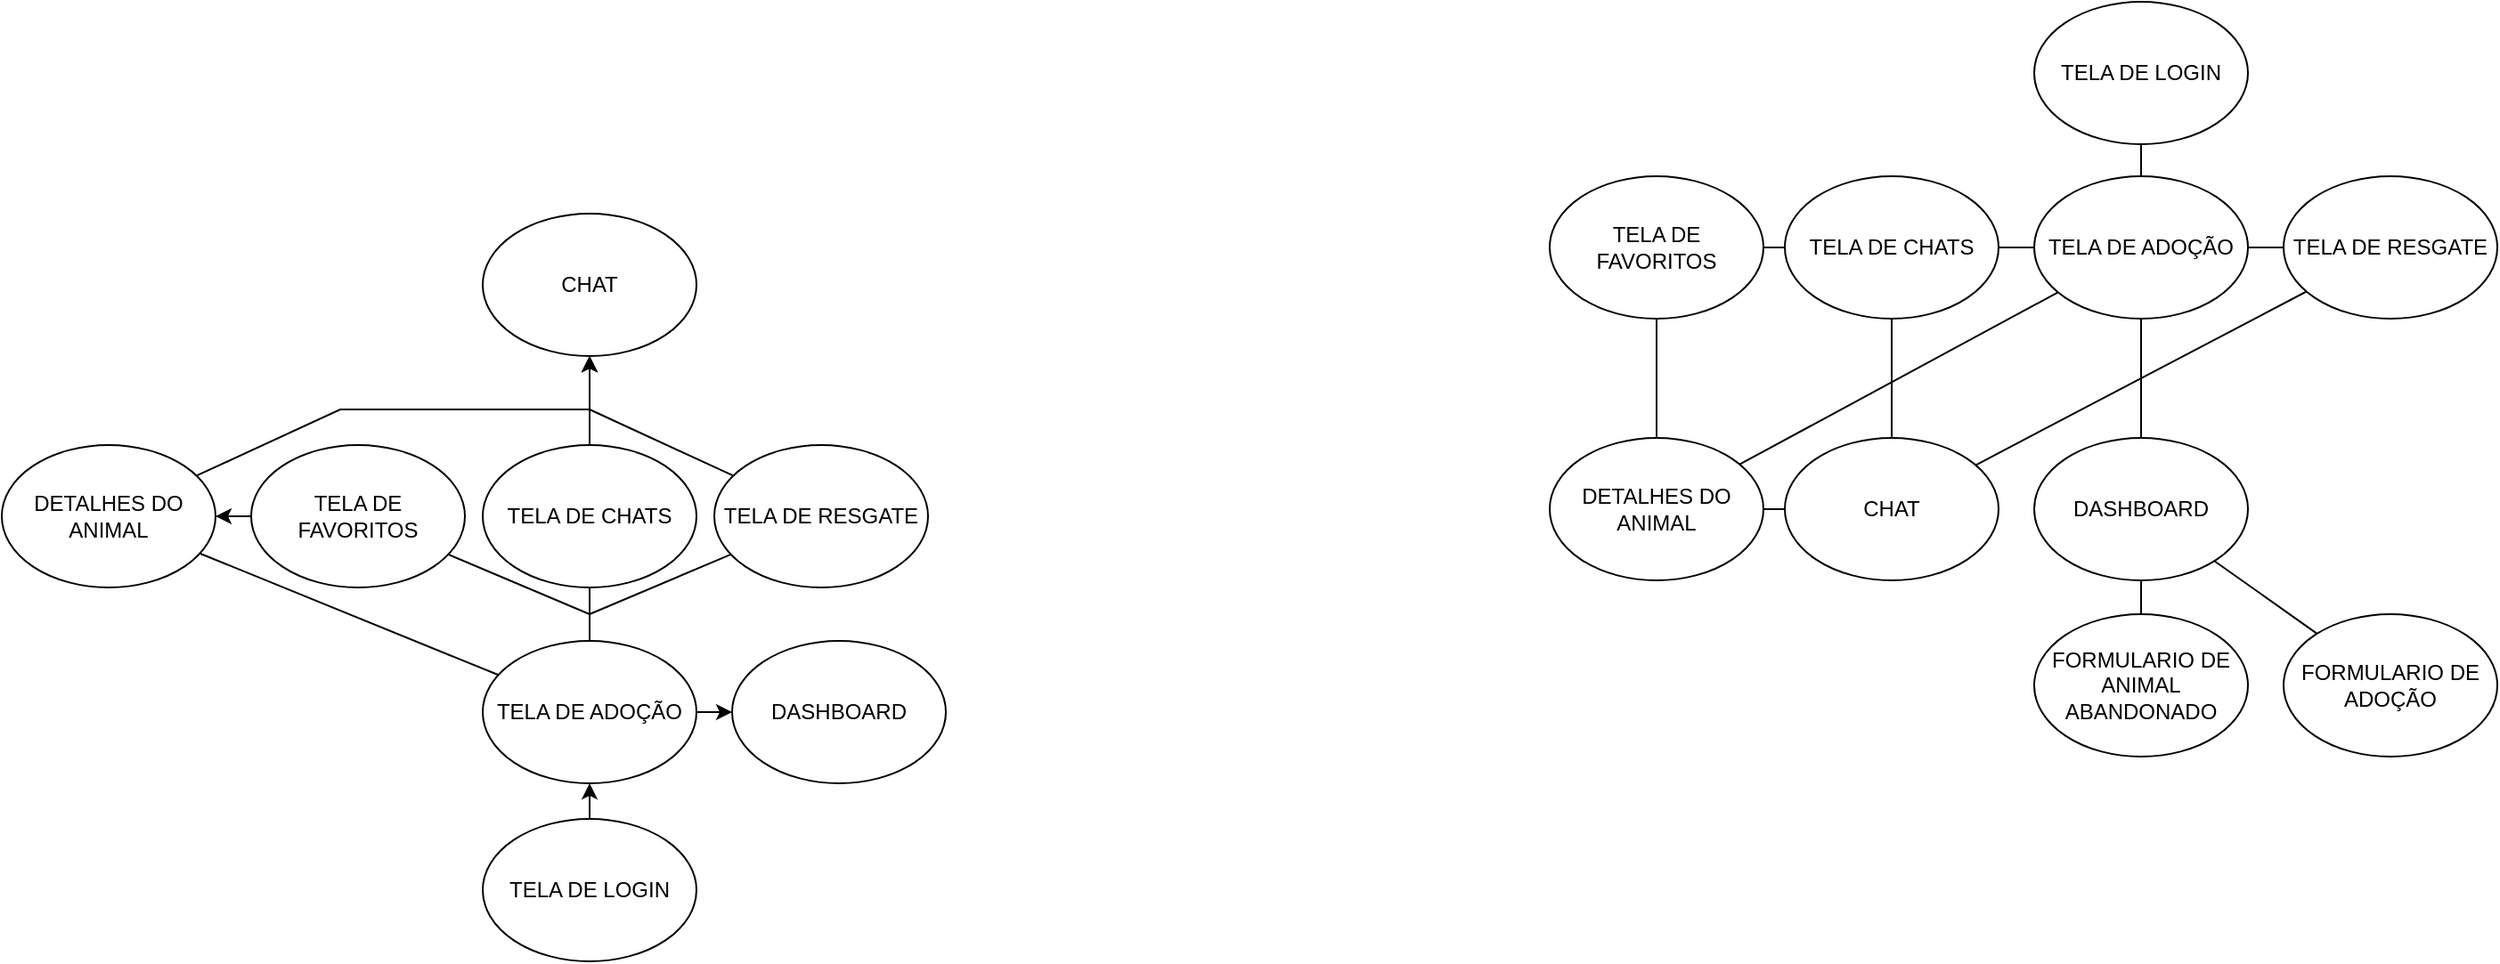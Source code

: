 <mxfile version="24.8.4">
  <diagram name="Página-1" id="TADYXIwHsEOs3EMiwrYN">
    <mxGraphModel dx="1500" dy="975" grid="0" gridSize="10" guides="1" tooltips="1" connect="1" arrows="1" fold="1" page="0" pageScale="1" pageWidth="1169" pageHeight="1654" math="0" shadow="0">
      <root>
        <mxCell id="0" />
        <mxCell id="1" parent="0" />
        <mxCell id="gA5XVCeRnem1YT8hVIMz-1" value="TELA DE LOGIN" style="ellipse;whiteSpace=wrap;html=1;" parent="1" vertex="1">
          <mxGeometry x="123" y="282" width="120" height="80" as="geometry" />
        </mxCell>
        <mxCell id="gA5XVCeRnem1YT8hVIMz-3" value="TELA DE ADOÇÃO" style="ellipse;whiteSpace=wrap;html=1;" parent="1" vertex="1">
          <mxGeometry x="123" y="182" width="120" height="80" as="geometry" />
        </mxCell>
        <mxCell id="gA5XVCeRnem1YT8hVIMz-4" value="TELA DE RESGATE" style="ellipse;whiteSpace=wrap;html=1;" parent="1" vertex="1">
          <mxGeometry x="253" y="72" width="120" height="80" as="geometry" />
        </mxCell>
        <mxCell id="gA5XVCeRnem1YT8hVIMz-5" value="TELA DE FAVORITOS" style="ellipse;whiteSpace=wrap;html=1;" parent="1" vertex="1">
          <mxGeometry x="-7" y="72" width="120" height="80" as="geometry" />
        </mxCell>
        <mxCell id="gA5XVCeRnem1YT8hVIMz-6" value="TELA DE CHATS" style="ellipse;whiteSpace=wrap;html=1;" parent="1" vertex="1">
          <mxGeometry x="123" y="72" width="120" height="80" as="geometry" />
        </mxCell>
        <mxCell id="gA5XVCeRnem1YT8hVIMz-7" value="DASHBOARD" style="ellipse;whiteSpace=wrap;html=1;" parent="1" vertex="1">
          <mxGeometry x="263" y="182" width="120" height="80" as="geometry" />
        </mxCell>
        <mxCell id="gA5XVCeRnem1YT8hVIMz-18" value="" style="endArrow=classic;html=1;rounded=0;" parent="1" source="gA5XVCeRnem1YT8hVIMz-3" target="gA5XVCeRnem1YT8hVIMz-7" edge="1">
          <mxGeometry width="50" height="50" relative="1" as="geometry">
            <mxPoint x="273" y="272" as="sourcePoint" />
            <mxPoint x="323" y="222" as="targetPoint" />
          </mxGeometry>
        </mxCell>
        <mxCell id="gA5XVCeRnem1YT8hVIMz-20" value="" style="endArrow=classic;html=1;rounded=0;" parent="1" source="gA5XVCeRnem1YT8hVIMz-1" target="gA5XVCeRnem1YT8hVIMz-3" edge="1">
          <mxGeometry width="50" height="50" relative="1" as="geometry">
            <mxPoint x="273" y="272" as="sourcePoint" />
            <mxPoint x="323" y="222" as="targetPoint" />
          </mxGeometry>
        </mxCell>
        <mxCell id="gA5XVCeRnem1YT8hVIMz-24" value="CHAT" style="ellipse;whiteSpace=wrap;html=1;" parent="1" vertex="1">
          <mxGeometry x="123" y="-58" width="120" height="80" as="geometry" />
        </mxCell>
        <mxCell id="gA5XVCeRnem1YT8hVIMz-25" value="" style="endArrow=classic;html=1;rounded=0;" parent="1" source="gA5XVCeRnem1YT8hVIMz-6" target="gA5XVCeRnem1YT8hVIMz-24" edge="1">
          <mxGeometry width="50" height="50" relative="1" as="geometry">
            <mxPoint x="273" y="272" as="sourcePoint" />
            <mxPoint x="323" y="222" as="targetPoint" />
          </mxGeometry>
        </mxCell>
        <mxCell id="gA5XVCeRnem1YT8hVIMz-26" value="DETALHES DO ANIMAL" style="ellipse;whiteSpace=wrap;html=1;" parent="1" vertex="1">
          <mxGeometry x="-147" y="72" width="120" height="80" as="geometry" />
        </mxCell>
        <mxCell id="gA5XVCeRnem1YT8hVIMz-27" value="" style="endArrow=classic;html=1;rounded=0;" parent="1" source="gA5XVCeRnem1YT8hVIMz-26" target="gA5XVCeRnem1YT8hVIMz-24" edge="1">
          <mxGeometry width="50" height="50" relative="1" as="geometry">
            <mxPoint x="273" y="272" as="sourcePoint" />
            <mxPoint x="323" y="222" as="targetPoint" />
            <Array as="points">
              <mxPoint x="43" y="52" />
              <mxPoint x="183" y="52" />
            </Array>
          </mxGeometry>
        </mxCell>
        <mxCell id="gA5XVCeRnem1YT8hVIMz-30" value="" style="endArrow=classic;html=1;rounded=0;" parent="1" source="gA5XVCeRnem1YT8hVIMz-5" target="gA5XVCeRnem1YT8hVIMz-26" edge="1">
          <mxGeometry width="50" height="50" relative="1" as="geometry">
            <mxPoint x="223" y="272" as="sourcePoint" />
            <mxPoint x="273" y="222" as="targetPoint" />
          </mxGeometry>
        </mxCell>
        <mxCell id="gA5XVCeRnem1YT8hVIMz-31" value="" style="endArrow=classic;html=1;rounded=0;" parent="1" source="gA5XVCeRnem1YT8hVIMz-4" target="gA5XVCeRnem1YT8hVIMz-24" edge="1">
          <mxGeometry width="50" height="50" relative="1" as="geometry">
            <mxPoint x="223" y="272" as="sourcePoint" />
            <mxPoint x="273" y="222" as="targetPoint" />
            <Array as="points">
              <mxPoint x="183" y="52" />
            </Array>
          </mxGeometry>
        </mxCell>
        <mxCell id="gA5XVCeRnem1YT8hVIMz-32" value="FORMULARIO DE ADOÇÃO" style="ellipse;whiteSpace=wrap;html=1;" parent="1" vertex="1">
          <mxGeometry x="1134" y="167" width="120" height="80" as="geometry" />
        </mxCell>
        <mxCell id="gA5XVCeRnem1YT8hVIMz-34" value="FORMULARIO DE ANIMAL ABANDONADO" style="ellipse;whiteSpace=wrap;html=1;" parent="1" vertex="1">
          <mxGeometry x="994" y="167" width="120" height="80" as="geometry" />
        </mxCell>
        <mxCell id="gA5XVCeRnem1YT8hVIMz-38" value="" style="endArrow=none;html=1;rounded=0;" parent="1" source="gA5XVCeRnem1YT8hVIMz-3" target="gA5XVCeRnem1YT8hVIMz-6" edge="1">
          <mxGeometry width="50" height="50" relative="1" as="geometry">
            <mxPoint x="148" y="131" as="sourcePoint" />
            <mxPoint x="198" y="81" as="targetPoint" />
          </mxGeometry>
        </mxCell>
        <mxCell id="gA5XVCeRnem1YT8hVIMz-39" value="" style="endArrow=none;html=1;rounded=0;" parent="1" source="gA5XVCeRnem1YT8hVIMz-5" edge="1">
          <mxGeometry width="50" height="50" relative="1" as="geometry">
            <mxPoint x="148" y="131" as="sourcePoint" />
            <mxPoint x="183" y="167" as="targetPoint" />
          </mxGeometry>
        </mxCell>
        <mxCell id="gA5XVCeRnem1YT8hVIMz-40" value="" style="endArrow=none;html=1;rounded=0;" parent="1" target="gA5XVCeRnem1YT8hVIMz-4" edge="1">
          <mxGeometry width="50" height="50" relative="1" as="geometry">
            <mxPoint x="183" y="167" as="sourcePoint" />
            <mxPoint x="198" y="81" as="targetPoint" />
          </mxGeometry>
        </mxCell>
        <mxCell id="gA5XVCeRnem1YT8hVIMz-41" value="" style="endArrow=none;html=1;rounded=0;" parent="1" source="gA5XVCeRnem1YT8hVIMz-3" target="gA5XVCeRnem1YT8hVIMz-26" edge="1">
          <mxGeometry width="50" height="50" relative="1" as="geometry">
            <mxPoint x="148" y="131" as="sourcePoint" />
            <mxPoint x="198" y="81" as="targetPoint" />
          </mxGeometry>
        </mxCell>
        <mxCell id="EJeOnNx3MZ2r32lLNY44-2" value="TELA DE LOGIN" style="ellipse;whiteSpace=wrap;html=1;" vertex="1" parent="1">
          <mxGeometry x="994" y="-177" width="120" height="80" as="geometry" />
        </mxCell>
        <mxCell id="EJeOnNx3MZ2r32lLNY44-6" value="TELA DE ADOÇÃO" style="ellipse;whiteSpace=wrap;html=1;" vertex="1" parent="1">
          <mxGeometry x="994" y="-79" width="120" height="80" as="geometry" />
        </mxCell>
        <mxCell id="EJeOnNx3MZ2r32lLNY44-7" value="TELA DE CHATS" style="ellipse;whiteSpace=wrap;html=1;" vertex="1" parent="1">
          <mxGeometry x="854" y="-79" width="120" height="80" as="geometry" />
        </mxCell>
        <mxCell id="EJeOnNx3MZ2r32lLNY44-8" value="TELA DE RESGATE" style="ellipse;whiteSpace=wrap;html=1;" vertex="1" parent="1">
          <mxGeometry x="1134" y="-79" width="120" height="80" as="geometry" />
        </mxCell>
        <mxCell id="EJeOnNx3MZ2r32lLNY44-9" value="TELA DE FAVORITOS" style="ellipse;whiteSpace=wrap;html=1;" vertex="1" parent="1">
          <mxGeometry x="722" y="-79" width="120" height="80" as="geometry" />
        </mxCell>
        <mxCell id="EJeOnNx3MZ2r32lLNY44-10" value="" style="endArrow=none;html=1;rounded=0;" edge="1" parent="1" source="EJeOnNx3MZ2r32lLNY44-2" target="EJeOnNx3MZ2r32lLNY44-6">
          <mxGeometry width="50" height="50" relative="1" as="geometry">
            <mxPoint x="453" y="33" as="sourcePoint" />
            <mxPoint x="503" y="-17" as="targetPoint" />
          </mxGeometry>
        </mxCell>
        <mxCell id="EJeOnNx3MZ2r32lLNY44-11" value="" style="endArrow=none;html=1;rounded=0;" edge="1" parent="1" source="EJeOnNx3MZ2r32lLNY44-6" target="EJeOnNx3MZ2r32lLNY44-7">
          <mxGeometry width="50" height="50" relative="1" as="geometry">
            <mxPoint x="453" y="33" as="sourcePoint" />
            <mxPoint x="909" y="-25" as="targetPoint" />
          </mxGeometry>
        </mxCell>
        <mxCell id="EJeOnNx3MZ2r32lLNY44-12" value="" style="endArrow=none;html=1;rounded=0;" edge="1" parent="1" source="EJeOnNx3MZ2r32lLNY44-9" target="EJeOnNx3MZ2r32lLNY44-7">
          <mxGeometry width="50" height="50" relative="1" as="geometry">
            <mxPoint x="565.0" y="-37" as="sourcePoint" />
            <mxPoint x="577.0" y="-37" as="targetPoint" />
          </mxGeometry>
        </mxCell>
        <mxCell id="EJeOnNx3MZ2r32lLNY44-13" value="" style="endArrow=none;html=1;rounded=0;" edge="1" parent="1" source="EJeOnNx3MZ2r32lLNY44-8" target="EJeOnNx3MZ2r32lLNY44-6">
          <mxGeometry width="50" height="50" relative="1" as="geometry">
            <mxPoint x="453" y="33" as="sourcePoint" />
            <mxPoint x="503" y="-17" as="targetPoint" />
          </mxGeometry>
        </mxCell>
        <mxCell id="EJeOnNx3MZ2r32lLNY44-14" value="DETALHES DO ANIMAL" style="ellipse;whiteSpace=wrap;html=1;" vertex="1" parent="1">
          <mxGeometry x="722" y="68" width="120" height="80" as="geometry" />
        </mxCell>
        <mxCell id="EJeOnNx3MZ2r32lLNY44-15" value="" style="endArrow=none;html=1;rounded=0;" edge="1" parent="1" source="EJeOnNx3MZ2r32lLNY44-14" target="EJeOnNx3MZ2r32lLNY44-9">
          <mxGeometry width="50" height="50" relative="1" as="geometry">
            <mxPoint x="543" y="188" as="sourcePoint" />
            <mxPoint x="593" y="138" as="targetPoint" />
          </mxGeometry>
        </mxCell>
        <mxCell id="EJeOnNx3MZ2r32lLNY44-16" value="CHAT" style="ellipse;whiteSpace=wrap;html=1;" vertex="1" parent="1">
          <mxGeometry x="854" y="68" width="120" height="80" as="geometry" />
        </mxCell>
        <mxCell id="EJeOnNx3MZ2r32lLNY44-18" value="" style="endArrow=none;html=1;rounded=0;" edge="1" parent="1" source="EJeOnNx3MZ2r32lLNY44-14" target="EJeOnNx3MZ2r32lLNY44-6">
          <mxGeometry width="50" height="50" relative="1" as="geometry">
            <mxPoint x="543" y="188" as="sourcePoint" />
            <mxPoint x="593" y="138" as="targetPoint" />
          </mxGeometry>
        </mxCell>
        <mxCell id="EJeOnNx3MZ2r32lLNY44-19" value="" style="endArrow=none;html=1;rounded=0;" edge="1" parent="1" source="EJeOnNx3MZ2r32lLNY44-14" target="EJeOnNx3MZ2r32lLNY44-16">
          <mxGeometry width="50" height="50" relative="1" as="geometry">
            <mxPoint x="543" y="188" as="sourcePoint" />
            <mxPoint x="593" y="138" as="targetPoint" />
          </mxGeometry>
        </mxCell>
        <mxCell id="EJeOnNx3MZ2r32lLNY44-20" value="" style="endArrow=none;html=1;rounded=0;" edge="1" parent="1" source="EJeOnNx3MZ2r32lLNY44-16" target="EJeOnNx3MZ2r32lLNY44-7">
          <mxGeometry width="50" height="50" relative="1" as="geometry">
            <mxPoint x="543" y="188" as="sourcePoint" />
            <mxPoint x="593" y="138" as="targetPoint" />
          </mxGeometry>
        </mxCell>
        <mxCell id="EJeOnNx3MZ2r32lLNY44-21" value="" style="endArrow=none;html=1;rounded=0;" edge="1" parent="1" source="EJeOnNx3MZ2r32lLNY44-16" target="EJeOnNx3MZ2r32lLNY44-8">
          <mxGeometry width="50" height="50" relative="1" as="geometry">
            <mxPoint x="543" y="188" as="sourcePoint" />
            <mxPoint x="593" y="138" as="targetPoint" />
          </mxGeometry>
        </mxCell>
        <mxCell id="EJeOnNx3MZ2r32lLNY44-22" value="DASHBOARD" style="ellipse;whiteSpace=wrap;html=1;" vertex="1" parent="1">
          <mxGeometry x="994" y="68" width="120" height="80" as="geometry" />
        </mxCell>
        <mxCell id="EJeOnNx3MZ2r32lLNY44-23" value="" style="endArrow=none;html=1;rounded=0;" edge="1" parent="1" source="EJeOnNx3MZ2r32lLNY44-22" target="EJeOnNx3MZ2r32lLNY44-6">
          <mxGeometry width="50" height="50" relative="1" as="geometry">
            <mxPoint x="746" y="34" as="sourcePoint" />
            <mxPoint x="796" y="-16" as="targetPoint" />
          </mxGeometry>
        </mxCell>
        <mxCell id="EJeOnNx3MZ2r32lLNY44-24" value="" style="endArrow=none;html=1;rounded=0;" edge="1" parent="1" source="gA5XVCeRnem1YT8hVIMz-32" target="EJeOnNx3MZ2r32lLNY44-22">
          <mxGeometry width="50" height="50" relative="1" as="geometry">
            <mxPoint x="809" y="71" as="sourcePoint" />
            <mxPoint x="859" y="21" as="targetPoint" />
          </mxGeometry>
        </mxCell>
        <mxCell id="EJeOnNx3MZ2r32lLNY44-25" value="" style="endArrow=none;html=1;rounded=0;" edge="1" parent="1" source="EJeOnNx3MZ2r32lLNY44-22" target="gA5XVCeRnem1YT8hVIMz-34">
          <mxGeometry width="50" height="50" relative="1" as="geometry">
            <mxPoint x="809" y="71" as="sourcePoint" />
            <mxPoint x="859" y="21" as="targetPoint" />
          </mxGeometry>
        </mxCell>
      </root>
    </mxGraphModel>
  </diagram>
</mxfile>
